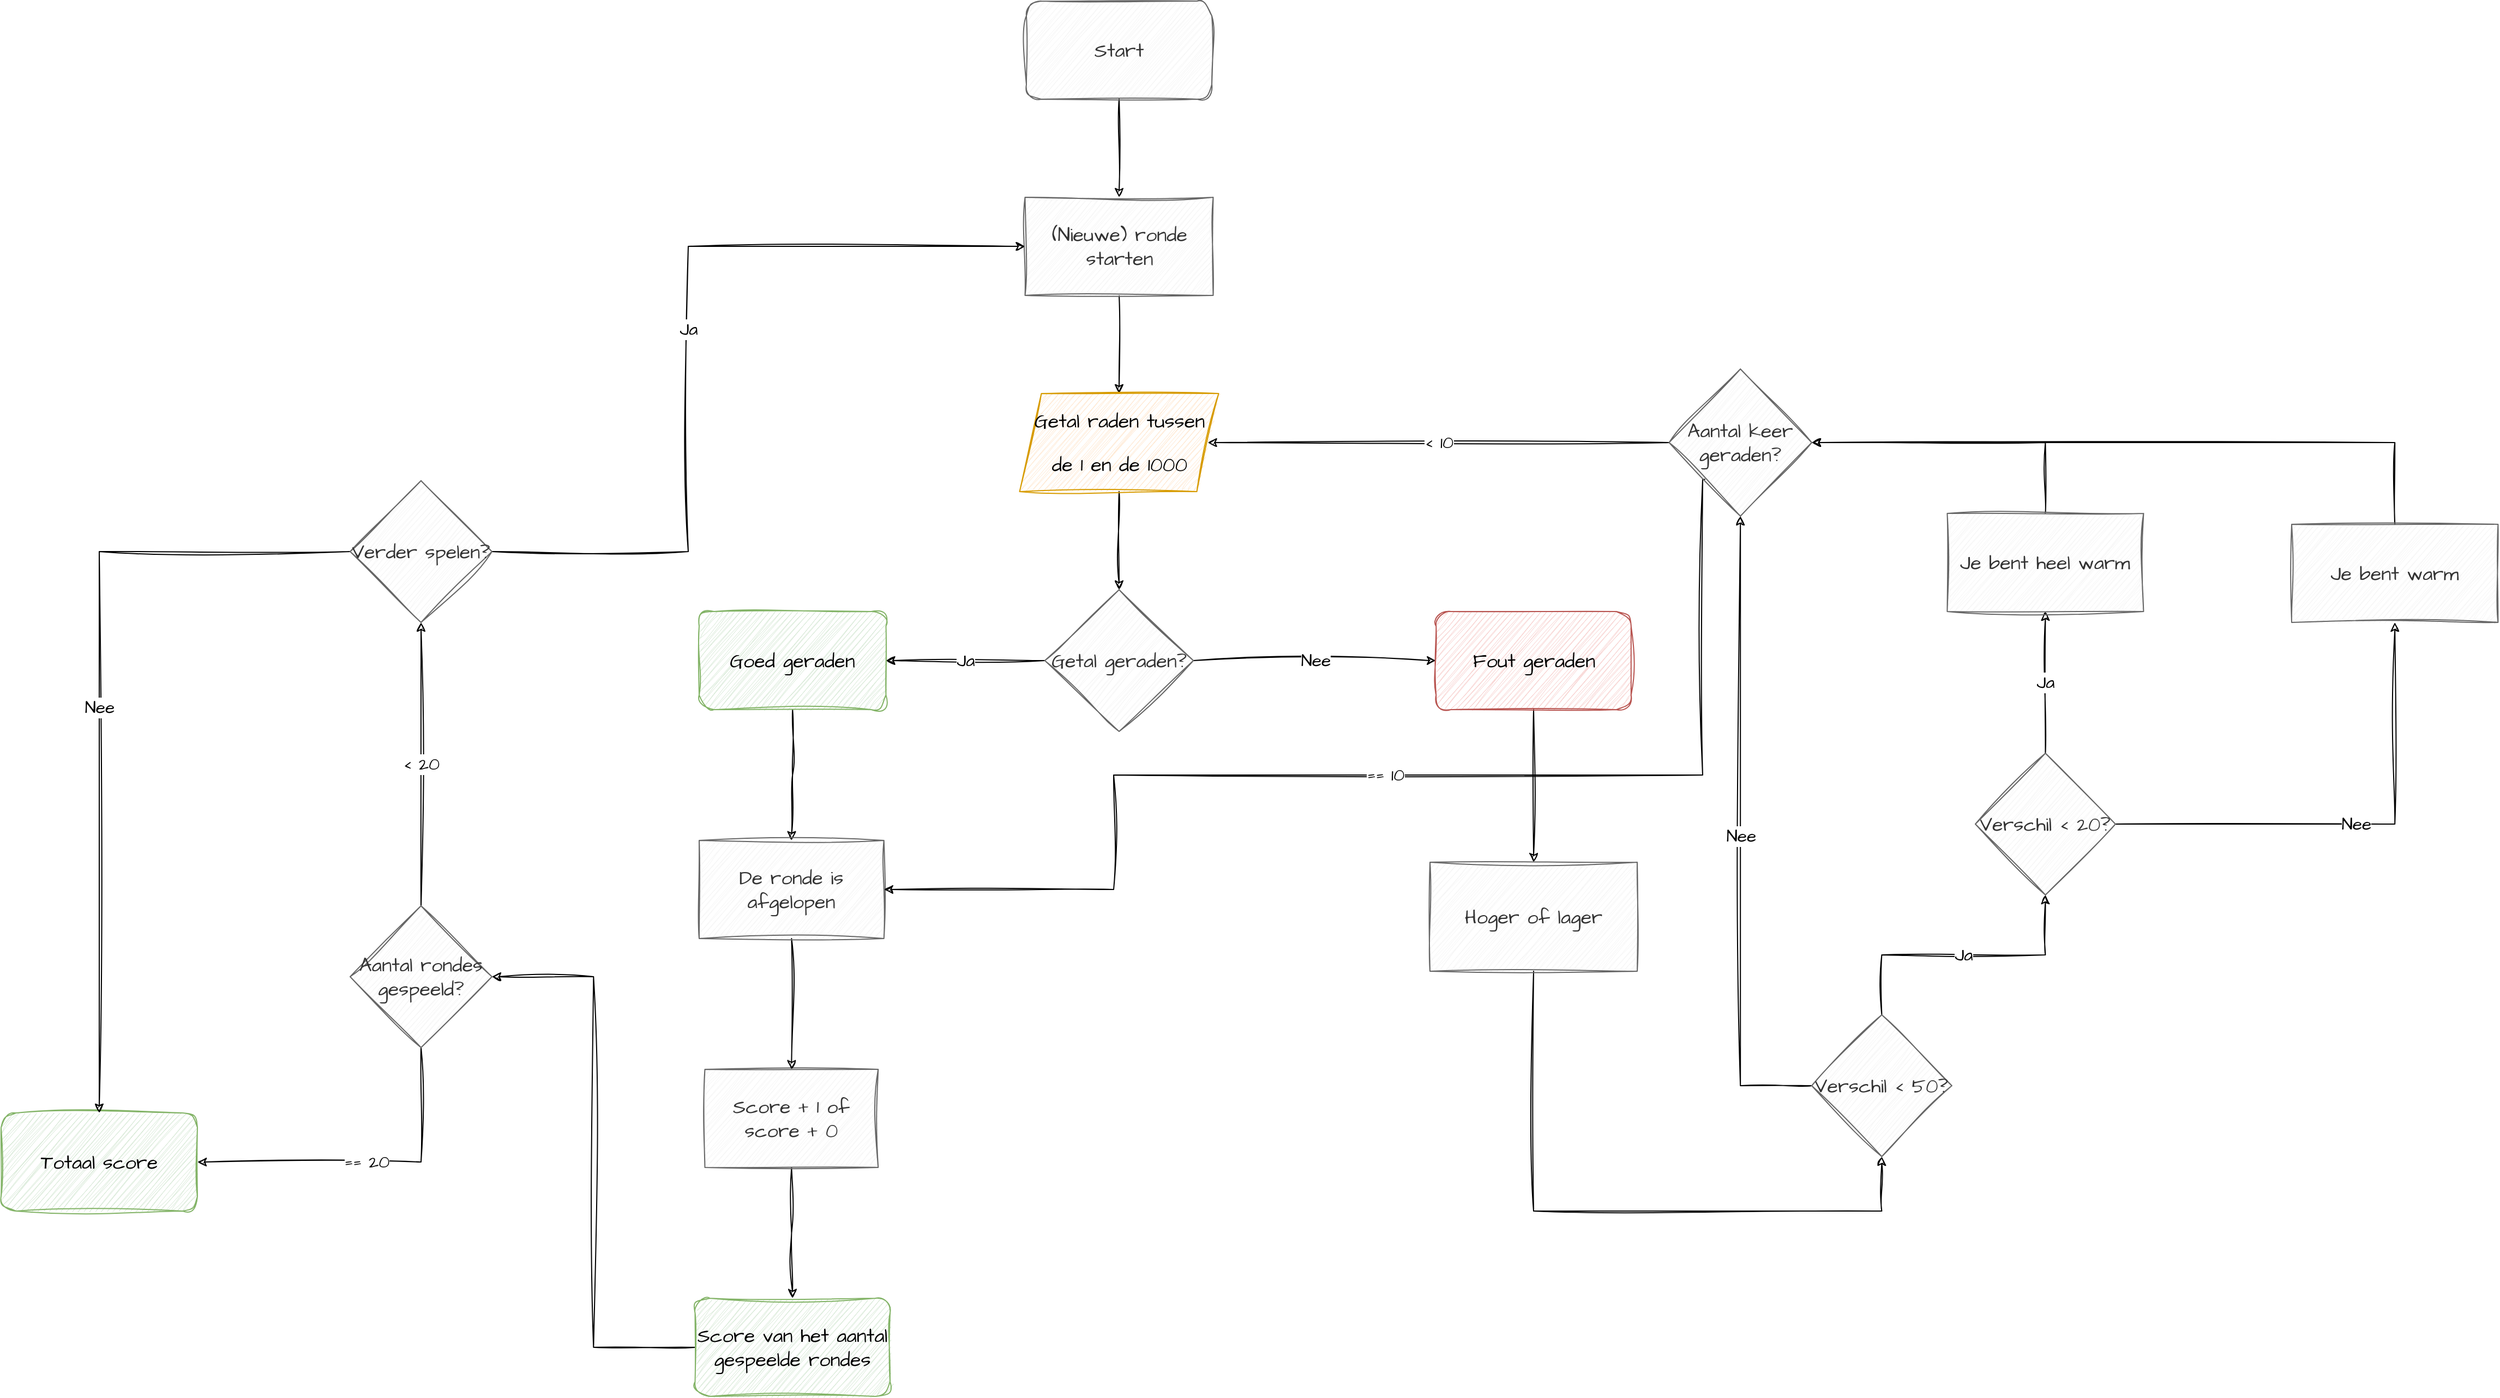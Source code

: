 <mxfile version="23.1.1" type="device">
  <diagram name="Pagina-1" id="86XxUkd9Ytf5J9jopJS4">
    <mxGraphModel dx="742" dy="421" grid="1" gridSize="10" guides="1" tooltips="1" connect="1" arrows="1" fold="1" page="1" pageScale="1" pageWidth="4681" pageHeight="3300" math="0" shadow="0">
      <root>
        <mxCell id="0" />
        <mxCell id="1" parent="0" />
        <mxCell id="ijPyet67MNjV_9AJ14ty-20" style="edgeStyle=orthogonalEdgeStyle;rounded=0;sketch=1;hachureGap=4;jiggle=2;curveFitting=1;orthogonalLoop=1;jettySize=auto;html=1;exitX=0.5;exitY=1;exitDx=0;exitDy=0;entryX=0.5;entryY=0;entryDx=0;entryDy=0;fontFamily=Architects Daughter;fontSource=https%3A%2F%2Ffonts.googleapis.com%2Fcss%3Ffamily%3DArchitects%2BDaughter;fontSize=16;" edge="1" parent="1" source="qhAOpf9wNqkCANdFUeo1-2" target="ijPyet67MNjV_9AJ14ty-19">
          <mxGeometry relative="1" as="geometry" />
        </mxCell>
        <mxCell id="qhAOpf9wNqkCANdFUeo1-2" value="Start" style="rounded=1;whiteSpace=wrap;html=1;shadow=0;fillColor=#f5f5f5;fontColor=#333333;strokeColor=#666666;sketch=1;curveFitting=1;jiggle=2;fontFamily=Architects Daughter;fontSource=https%3A%2F%2Ffonts.googleapis.com%2Fcss%3Ffamily%3DArchitects%2BDaughter;fontSize=18;" parent="1" vertex="1">
          <mxGeometry x="2460" y="10" width="170" height="90" as="geometry" />
        </mxCell>
        <mxCell id="ijPyet67MNjV_9AJ14ty-26" style="edgeStyle=orthogonalEdgeStyle;rounded=0;orthogonalLoop=1;jettySize=auto;html=1;exitX=0.5;exitY=1;exitDx=0;exitDy=0;entryX=0.5;entryY=0;entryDx=0;entryDy=0;sketch=1;curveFitting=1;jiggle=2;" edge="1" parent="1" source="ijPyet67MNjV_9AJ14ty-19" target="ijPyet67MNjV_9AJ14ty-25">
          <mxGeometry relative="1" as="geometry" />
        </mxCell>
        <mxCell id="ijPyet67MNjV_9AJ14ty-19" value="(Nieuwe) ronde starten" style="rounded=0;whiteSpace=wrap;html=1;sketch=1;hachureGap=4;jiggle=2;curveFitting=1;fontFamily=Architects Daughter;fontSource=https%3A%2F%2Ffonts.googleapis.com%2Fcss%3Ffamily%3DArchitects%2BDaughter;fontSize=18;fillColor=#f5f5f5;fontColor=#333333;strokeColor=#666666;" vertex="1" parent="1">
          <mxGeometry x="2458.75" y="190" width="172.5" height="90" as="geometry" />
        </mxCell>
        <mxCell id="ijPyet67MNjV_9AJ14ty-28" style="edgeStyle=orthogonalEdgeStyle;rounded=0;sketch=1;hachureGap=4;jiggle=2;curveFitting=1;orthogonalLoop=1;jettySize=auto;html=1;exitX=0.5;exitY=1;exitDx=0;exitDy=0;entryX=0.5;entryY=0;entryDx=0;entryDy=0;fontFamily=Architects Daughter;fontSource=https%3A%2F%2Ffonts.googleapis.com%2Fcss%3Ffamily%3DArchitects%2BDaughter;fontSize=16;" edge="1" parent="1" source="ijPyet67MNjV_9AJ14ty-25" target="ijPyet67MNjV_9AJ14ty-27">
          <mxGeometry relative="1" as="geometry" />
        </mxCell>
        <mxCell id="ijPyet67MNjV_9AJ14ty-25" value="&lt;p style=&quot;font-size: 18px;&quot;&gt;&lt;font style=&quot;font-size: 18px;&quot; face=&quot;Architects Daughter&quot;&gt;Getal raden tussen&lt;/font&gt;&lt;/p&gt;&lt;p style=&quot;font-size: 18px;&quot;&gt;&lt;font style=&quot;font-size: 18px;&quot; face=&quot;Architects Daughter&quot;&gt;de 1 en de 1000&lt;/font&gt;&lt;/p&gt;" style="shape=parallelogram;perimeter=parallelogramPerimeter;whiteSpace=wrap;html=1;fixedSize=1;sketch=1;curveFitting=1;jiggle=2;fillColor=#ffe6cc;strokeColor=#d79b00;fontSize=18;" vertex="1" parent="1">
          <mxGeometry x="2453.75" y="370" width="182.5" height="90" as="geometry" />
        </mxCell>
        <mxCell id="ijPyet67MNjV_9AJ14ty-32" value="Ja" style="edgeStyle=orthogonalEdgeStyle;rounded=0;sketch=1;hachureGap=4;jiggle=2;curveFitting=1;orthogonalLoop=1;jettySize=auto;html=1;exitX=0;exitY=0.5;exitDx=0;exitDy=0;entryX=1;entryY=0.5;entryDx=0;entryDy=0;fontFamily=Architects Daughter;fontSource=https%3A%2F%2Ffonts.googleapis.com%2Fcss%3Ffamily%3DArchitects%2BDaughter;fontSize=16;" edge="1" parent="1" source="ijPyet67MNjV_9AJ14ty-27" target="ijPyet67MNjV_9AJ14ty-31">
          <mxGeometry relative="1" as="geometry" />
        </mxCell>
        <mxCell id="ijPyet67MNjV_9AJ14ty-74" value="Nee" style="edgeStyle=orthogonalEdgeStyle;rounded=0;sketch=1;hachureGap=4;jiggle=2;curveFitting=1;orthogonalLoop=1;jettySize=auto;html=1;exitX=1;exitY=0.5;exitDx=0;exitDy=0;entryX=0;entryY=0.5;entryDx=0;entryDy=0;fontFamily=Architects Daughter;fontSource=https%3A%2F%2Ffonts.googleapis.com%2Fcss%3Ffamily%3DArchitects%2BDaughter;fontSize=16;" edge="1" parent="1" source="ijPyet67MNjV_9AJ14ty-27" target="ijPyet67MNjV_9AJ14ty-73">
          <mxGeometry relative="1" as="geometry" />
        </mxCell>
        <mxCell id="ijPyet67MNjV_9AJ14ty-27" value="Getal geraden?" style="rhombus;whiteSpace=wrap;html=1;sketch=1;hachureGap=4;jiggle=2;curveFitting=1;fontFamily=Architects Daughter;fontSource=https%3A%2F%2Ffonts.googleapis.com%2Fcss%3Ffamily%3DArchitects%2BDaughter;fontSize=18;fillColor=#f5f5f5;fontColor=#333333;strokeColor=#666666;" vertex="1" parent="1">
          <mxGeometry x="2476.87" y="550" width="136.25" height="130" as="geometry" />
        </mxCell>
        <mxCell id="ijPyet67MNjV_9AJ14ty-55" style="edgeStyle=orthogonalEdgeStyle;rounded=0;sketch=1;hachureGap=4;jiggle=2;curveFitting=1;orthogonalLoop=1;jettySize=auto;html=1;exitX=0.5;exitY=1;exitDx=0;exitDy=0;entryX=0.5;entryY=0;entryDx=0;entryDy=0;fontFamily=Architects Daughter;fontSource=https%3A%2F%2Ffonts.googleapis.com%2Fcss%3Ffamily%3DArchitects%2BDaughter;fontSize=16;" edge="1" parent="1" source="ijPyet67MNjV_9AJ14ty-31" target="ijPyet67MNjV_9AJ14ty-54">
          <mxGeometry relative="1" as="geometry" />
        </mxCell>
        <mxCell id="ijPyet67MNjV_9AJ14ty-31" value="Goed geraden" style="rounded=1;whiteSpace=wrap;html=1;sketch=1;hachureGap=4;jiggle=2;curveFitting=1;fontFamily=Architects Daughter;fontSource=https%3A%2F%2Ffonts.googleapis.com%2Fcss%3Ffamily%3DArchitects%2BDaughter;fontSize=18;fillColor=#d5e8d4;strokeColor=#82b366;" vertex="1" parent="1">
          <mxGeometry x="2160" y="570" width="171.25" height="90" as="geometry" />
        </mxCell>
        <mxCell id="ijPyet67MNjV_9AJ14ty-40" style="edgeStyle=orthogonalEdgeStyle;rounded=0;sketch=1;hachureGap=4;jiggle=2;curveFitting=1;orthogonalLoop=1;jettySize=auto;html=1;exitX=0.5;exitY=1;exitDx=0;exitDy=0;entryX=0.5;entryY=0;entryDx=0;entryDy=0;fontFamily=Architects Daughter;fontSource=https%3A%2F%2Ffonts.googleapis.com%2Fcss%3Ffamily%3DArchitects%2BDaughter;fontSize=16;" edge="1" parent="1" source="ijPyet67MNjV_9AJ14ty-34" target="ijPyet67MNjV_9AJ14ty-39">
          <mxGeometry relative="1" as="geometry" />
        </mxCell>
        <mxCell id="ijPyet67MNjV_9AJ14ty-34" value="Score + 1 of score + 0" style="rounded=0;whiteSpace=wrap;html=1;sketch=1;hachureGap=4;jiggle=2;curveFitting=1;fontFamily=Architects Daughter;fontSource=https%3A%2F%2Ffonts.googleapis.com%2Fcss%3Ffamily%3DArchitects%2BDaughter;fontSize=18;fillColor=#f5f5f5;strokeColor=#666666;fontColor=#333333;" vertex="1" parent="1">
          <mxGeometry x="2165.25" y="990" width="158.88" height="90" as="geometry" />
        </mxCell>
        <mxCell id="ijPyet67MNjV_9AJ14ty-43" style="edgeStyle=orthogonalEdgeStyle;rounded=0;sketch=1;hachureGap=4;jiggle=2;curveFitting=1;orthogonalLoop=1;jettySize=auto;html=1;exitX=0;exitY=0.5;exitDx=0;exitDy=0;entryX=1;entryY=0.5;entryDx=0;entryDy=0;fontFamily=Architects Daughter;fontSource=https%3A%2F%2Ffonts.googleapis.com%2Fcss%3Ffamily%3DArchitects%2BDaughter;fontSize=16;" edge="1" parent="1" source="ijPyet67MNjV_9AJ14ty-39" target="ijPyet67MNjV_9AJ14ty-42">
          <mxGeometry relative="1" as="geometry" />
        </mxCell>
        <mxCell id="ijPyet67MNjV_9AJ14ty-39" value="Score van het aantal gespeelde rondes" style="rounded=1;whiteSpace=wrap;html=1;sketch=1;hachureGap=4;jiggle=2;curveFitting=1;fontFamily=Architects Daughter;fontSource=https%3A%2F%2Ffonts.googleapis.com%2Fcss%3Ffamily%3DArchitects%2BDaughter;fontSize=18;fillColor=#d5e8d4;strokeColor=#82b366;" vertex="1" parent="1">
          <mxGeometry x="2156.25" y="1200" width="178.75" height="90" as="geometry" />
        </mxCell>
        <mxCell id="ijPyet67MNjV_9AJ14ty-47" value="&amp;lt; 20" style="edgeStyle=orthogonalEdgeStyle;rounded=0;sketch=1;hachureGap=4;jiggle=2;curveFitting=1;orthogonalLoop=1;jettySize=auto;html=1;exitX=0.5;exitY=0;exitDx=0;exitDy=0;entryX=0.5;entryY=1;entryDx=0;entryDy=0;fontFamily=Architects Daughter;fontSource=https%3A%2F%2Ffonts.googleapis.com%2Fcss%3Ffamily%3DArchitects%2BDaughter;fontSize=16;" edge="1" parent="1" source="ijPyet67MNjV_9AJ14ty-42" target="ijPyet67MNjV_9AJ14ty-46">
          <mxGeometry relative="1" as="geometry" />
        </mxCell>
        <mxCell id="ijPyet67MNjV_9AJ14ty-69" value="== 20" style="edgeStyle=orthogonalEdgeStyle;rounded=0;sketch=1;hachureGap=4;jiggle=2;curveFitting=1;orthogonalLoop=1;jettySize=auto;html=1;exitX=0.5;exitY=1;exitDx=0;exitDy=0;entryX=1;entryY=0.5;entryDx=0;entryDy=0;fontFamily=Architects Daughter;fontSource=https%3A%2F%2Ffonts.googleapis.com%2Fcss%3Ffamily%3DArchitects%2BDaughter;fontSize=16;" edge="1" parent="1" source="ijPyet67MNjV_9AJ14ty-42" target="ijPyet67MNjV_9AJ14ty-44">
          <mxGeometry relative="1" as="geometry" />
        </mxCell>
        <mxCell id="ijPyet67MNjV_9AJ14ty-42" value="Aantal rondes gespeeld?" style="rhombus;whiteSpace=wrap;html=1;sketch=1;hachureGap=4;jiggle=2;curveFitting=1;fontFamily=Architects Daughter;fontSource=https%3A%2F%2Ffonts.googleapis.com%2Fcss%3Ffamily%3DArchitects%2BDaughter;fontSize=18;fillColor=#f5f5f5;fontColor=#333333;strokeColor=#666666;" vertex="1" parent="1">
          <mxGeometry x="1840" y="840" width="130" height="130" as="geometry" />
        </mxCell>
        <mxCell id="ijPyet67MNjV_9AJ14ty-44" value="Totaal score" style="rounded=1;whiteSpace=wrap;html=1;sketch=1;hachureGap=4;jiggle=2;curveFitting=1;fontFamily=Architects Daughter;fontSource=https%3A%2F%2Ffonts.googleapis.com%2Fcss%3Ffamily%3DArchitects%2BDaughter;fontSize=18;fillColor=#d5e8d4;strokeColor=#82b366;" vertex="1" parent="1">
          <mxGeometry x="1520" y="1030" width="180" height="90" as="geometry" />
        </mxCell>
        <mxCell id="ijPyet67MNjV_9AJ14ty-86" value="Nee" style="edgeStyle=orthogonalEdgeStyle;rounded=0;sketch=1;hachureGap=4;jiggle=2;curveFitting=1;orthogonalLoop=1;jettySize=auto;html=1;exitX=0;exitY=0.5;exitDx=0;exitDy=0;entryX=0.5;entryY=0;entryDx=0;entryDy=0;fontFamily=Architects Daughter;fontSource=https%3A%2F%2Ffonts.googleapis.com%2Fcss%3Ffamily%3DArchitects%2BDaughter;fontSize=16;" edge="1" parent="1" source="ijPyet67MNjV_9AJ14ty-46" target="ijPyet67MNjV_9AJ14ty-44">
          <mxGeometry relative="1" as="geometry" />
        </mxCell>
        <mxCell id="ijPyet67MNjV_9AJ14ty-87" value="Ja" style="edgeStyle=orthogonalEdgeStyle;rounded=0;sketch=1;hachureGap=4;jiggle=2;curveFitting=1;orthogonalLoop=1;jettySize=auto;html=1;exitX=1;exitY=0.5;exitDx=0;exitDy=0;entryX=0;entryY=0.5;entryDx=0;entryDy=0;fontFamily=Architects Daughter;fontSource=https%3A%2F%2Ffonts.googleapis.com%2Fcss%3Ffamily%3DArchitects%2BDaughter;fontSize=16;" edge="1" parent="1" source="ijPyet67MNjV_9AJ14ty-46" target="ijPyet67MNjV_9AJ14ty-19">
          <mxGeometry relative="1" as="geometry">
            <Array as="points">
              <mxPoint x="2150" y="515" />
              <mxPoint x="2150" y="235" />
            </Array>
          </mxGeometry>
        </mxCell>
        <mxCell id="ijPyet67MNjV_9AJ14ty-46" value="Verder spelen?" style="rhombus;whiteSpace=wrap;html=1;sketch=1;hachureGap=4;jiggle=2;curveFitting=1;fontFamily=Architects Daughter;fontSource=https%3A%2F%2Ffonts.googleapis.com%2Fcss%3Ffamily%3DArchitects%2BDaughter;fontSize=18;fillColor=#f5f5f5;fontColor=#333333;strokeColor=#666666;" vertex="1" parent="1">
          <mxGeometry x="1840" y="450" width="130" height="130" as="geometry" />
        </mxCell>
        <mxCell id="ijPyet67MNjV_9AJ14ty-56" style="edgeStyle=orthogonalEdgeStyle;rounded=0;sketch=1;hachureGap=4;jiggle=2;curveFitting=1;orthogonalLoop=1;jettySize=auto;html=1;exitX=0.5;exitY=1;exitDx=0;exitDy=0;entryX=0.5;entryY=0;entryDx=0;entryDy=0;fontFamily=Architects Daughter;fontSource=https%3A%2F%2Ffonts.googleapis.com%2Fcss%3Ffamily%3DArchitects%2BDaughter;fontSize=16;" edge="1" parent="1" source="ijPyet67MNjV_9AJ14ty-54" target="ijPyet67MNjV_9AJ14ty-34">
          <mxGeometry relative="1" as="geometry" />
        </mxCell>
        <mxCell id="ijPyet67MNjV_9AJ14ty-54" value="De ronde is afgelopen" style="rounded=0;whiteSpace=wrap;html=1;sketch=1;hachureGap=4;jiggle=2;curveFitting=1;fontFamily=Architects Daughter;fontSource=https%3A%2F%2Ffonts.googleapis.com%2Fcss%3Ffamily%3DArchitects%2BDaughter;fontSize=18;fillColor=#f5f5f5;fontColor=#333333;strokeColor=#666666;" vertex="1" parent="1">
          <mxGeometry x="2160" y="780" width="169.38" height="90" as="geometry" />
        </mxCell>
        <mxCell id="ijPyet67MNjV_9AJ14ty-92" style="edgeStyle=orthogonalEdgeStyle;rounded=0;sketch=1;hachureGap=4;jiggle=2;curveFitting=1;orthogonalLoop=1;jettySize=auto;html=1;exitX=0.5;exitY=1;exitDx=0;exitDy=0;entryX=0.5;entryY=0;entryDx=0;entryDy=0;fontFamily=Architects Daughter;fontSource=https%3A%2F%2Ffonts.googleapis.com%2Fcss%3Ffamily%3DArchitects%2BDaughter;fontSize=16;" edge="1" parent="1" source="ijPyet67MNjV_9AJ14ty-73" target="ijPyet67MNjV_9AJ14ty-76">
          <mxGeometry relative="1" as="geometry" />
        </mxCell>
        <mxCell id="ijPyet67MNjV_9AJ14ty-73" value="Fout geraden" style="rounded=1;whiteSpace=wrap;html=1;sketch=1;hachureGap=4;jiggle=2;curveFitting=1;fontFamily=Architects Daughter;fontSource=https%3A%2F%2Ffonts.googleapis.com%2Fcss%3Ffamily%3DArchitects%2BDaughter;fontSize=18;fillColor=#f8cecc;strokeColor=#b85450;" vertex="1" parent="1">
          <mxGeometry x="2835.63" y="570" width="178.75" height="90" as="geometry" />
        </mxCell>
        <mxCell id="ijPyet67MNjV_9AJ14ty-96" style="edgeStyle=orthogonalEdgeStyle;rounded=0;sketch=1;hachureGap=4;jiggle=2;curveFitting=1;orthogonalLoop=1;jettySize=auto;html=1;exitX=0.5;exitY=1;exitDx=0;exitDy=0;entryX=0.5;entryY=1;entryDx=0;entryDy=0;fontFamily=Architects Daughter;fontSource=https%3A%2F%2Ffonts.googleapis.com%2Fcss%3Ffamily%3DArchitects%2BDaughter;fontSize=16;" edge="1" parent="1" source="ijPyet67MNjV_9AJ14ty-76" target="ijPyet67MNjV_9AJ14ty-78">
          <mxGeometry relative="1" as="geometry">
            <Array as="points">
              <mxPoint x="2925" y="1120" />
              <mxPoint x="3244" y="1120" />
            </Array>
          </mxGeometry>
        </mxCell>
        <mxCell id="ijPyet67MNjV_9AJ14ty-76" value="Hoger of lager" style="rounded=0;whiteSpace=wrap;html=1;sketch=1;hachureGap=4;jiggle=2;curveFitting=1;fontFamily=Architects Daughter;fontSource=https%3A%2F%2Ffonts.googleapis.com%2Fcss%3Ffamily%3DArchitects%2BDaughter;fontSize=18;fillColor=#f5f5f5;fontColor=#333333;strokeColor=#666666;" vertex="1" parent="1">
          <mxGeometry x="2830.01" y="800" width="190" height="100" as="geometry" />
        </mxCell>
        <mxCell id="ijPyet67MNjV_9AJ14ty-83" value="Ja" style="edgeStyle=orthogonalEdgeStyle;rounded=0;sketch=1;hachureGap=4;jiggle=2;curveFitting=1;orthogonalLoop=1;jettySize=auto;html=1;exitX=0.5;exitY=0;exitDx=0;exitDy=0;entryX=0.5;entryY=1;entryDx=0;entryDy=0;fontFamily=Architects Daughter;fontSource=https%3A%2F%2Ffonts.googleapis.com%2Fcss%3Ffamily%3DArchitects%2BDaughter;fontSize=16;" edge="1" parent="1" source="ijPyet67MNjV_9AJ14ty-78" target="ijPyet67MNjV_9AJ14ty-81">
          <mxGeometry relative="1" as="geometry" />
        </mxCell>
        <mxCell id="ijPyet67MNjV_9AJ14ty-100" value="Nee" style="edgeStyle=orthogonalEdgeStyle;rounded=0;sketch=1;hachureGap=4;jiggle=2;curveFitting=1;orthogonalLoop=1;jettySize=auto;html=1;exitX=0;exitY=0.5;exitDx=0;exitDy=0;entryX=0.5;entryY=1;entryDx=0;entryDy=0;fontFamily=Architects Daughter;fontSource=https%3A%2F%2Ffonts.googleapis.com%2Fcss%3Ffamily%3DArchitects%2BDaughter;fontSize=16;" edge="1" parent="1" source="ijPyet67MNjV_9AJ14ty-78" target="ijPyet67MNjV_9AJ14ty-99">
          <mxGeometry relative="1" as="geometry" />
        </mxCell>
        <mxCell id="ijPyet67MNjV_9AJ14ty-78" value="Verschil &amp;lt; 50?" style="rhombus;whiteSpace=wrap;html=1;sketch=1;hachureGap=4;jiggle=2;curveFitting=1;fontFamily=Architects Daughter;fontSource=https%3A%2F%2Ffonts.googleapis.com%2Fcss%3Ffamily%3DArchitects%2BDaughter;fontSize=18;fillColor=#f5f5f5;fontColor=#333333;strokeColor=#666666;" vertex="1" parent="1">
          <mxGeometry x="3180" y="940" width="128.44" height="130" as="geometry" />
        </mxCell>
        <mxCell id="ijPyet67MNjV_9AJ14ty-91" value="Ja" style="edgeStyle=orthogonalEdgeStyle;rounded=0;sketch=1;hachureGap=4;jiggle=2;curveFitting=1;orthogonalLoop=1;jettySize=auto;html=1;exitX=0.5;exitY=0;exitDx=0;exitDy=0;entryX=0.5;entryY=1;entryDx=0;entryDy=0;fontFamily=Architects Daughter;fontSource=https%3A%2F%2Ffonts.googleapis.com%2Fcss%3Ffamily%3DArchitects%2BDaughter;fontSize=16;" edge="1" parent="1" source="ijPyet67MNjV_9AJ14ty-81" target="ijPyet67MNjV_9AJ14ty-90">
          <mxGeometry relative="1" as="geometry" />
        </mxCell>
        <mxCell id="ijPyet67MNjV_9AJ14ty-94" value="Nee" style="edgeStyle=orthogonalEdgeStyle;rounded=0;sketch=1;hachureGap=4;jiggle=2;curveFitting=1;orthogonalLoop=1;jettySize=auto;html=1;exitX=1;exitY=0.5;exitDx=0;exitDy=0;entryX=0.5;entryY=1;entryDx=0;entryDy=0;fontFamily=Architects Daughter;fontSource=https%3A%2F%2Ffonts.googleapis.com%2Fcss%3Ffamily%3DArchitects%2BDaughter;fontSize=16;" edge="1" parent="1" source="ijPyet67MNjV_9AJ14ty-81" target="ijPyet67MNjV_9AJ14ty-93">
          <mxGeometry relative="1" as="geometry" />
        </mxCell>
        <mxCell id="ijPyet67MNjV_9AJ14ty-81" value="Verschil &amp;lt; 20?" style="rhombus;whiteSpace=wrap;html=1;sketch=1;hachureGap=4;jiggle=2;curveFitting=1;fontFamily=Architects Daughter;fontSource=https%3A%2F%2Ffonts.googleapis.com%2Fcss%3Ffamily%3DArchitects%2BDaughter;fontSize=18;fillColor=#f5f5f5;fontColor=#333333;strokeColor=#666666;" vertex="1" parent="1">
          <mxGeometry x="3330" y="700" width="128.44" height="130" as="geometry" />
        </mxCell>
        <mxCell id="ijPyet67MNjV_9AJ14ty-101" style="edgeStyle=orthogonalEdgeStyle;rounded=0;sketch=1;hachureGap=4;jiggle=2;curveFitting=1;orthogonalLoop=1;jettySize=auto;html=1;exitX=0.5;exitY=0;exitDx=0;exitDy=0;entryX=1;entryY=0.5;entryDx=0;entryDy=0;fontFamily=Architects Daughter;fontSource=https%3A%2F%2Ffonts.googleapis.com%2Fcss%3Ffamily%3DArchitects%2BDaughter;fontSize=16;" edge="1" parent="1" source="ijPyet67MNjV_9AJ14ty-90" target="ijPyet67MNjV_9AJ14ty-99">
          <mxGeometry relative="1" as="geometry" />
        </mxCell>
        <mxCell id="ijPyet67MNjV_9AJ14ty-90" value="Je bent heel warm" style="rounded=0;whiteSpace=wrap;html=1;sketch=1;hachureGap=4;jiggle=2;curveFitting=1;fontFamily=Architects Daughter;fontSource=https%3A%2F%2Ffonts.googleapis.com%2Fcss%3Ffamily%3DArchitects%2BDaughter;fontSize=18;fillColor=#f5f5f5;fontColor=#333333;strokeColor=#666666;" vertex="1" parent="1">
          <mxGeometry x="3304.22" y="480" width="180" height="90" as="geometry" />
        </mxCell>
        <mxCell id="ijPyet67MNjV_9AJ14ty-102" style="edgeStyle=orthogonalEdgeStyle;rounded=0;sketch=1;hachureGap=4;jiggle=2;curveFitting=1;orthogonalLoop=1;jettySize=auto;html=1;exitX=0.5;exitY=0;exitDx=0;exitDy=0;entryX=1;entryY=0.5;entryDx=0;entryDy=0;fontFamily=Architects Daughter;fontSource=https%3A%2F%2Ffonts.googleapis.com%2Fcss%3Ffamily%3DArchitects%2BDaughter;fontSize=16;" edge="1" parent="1" source="ijPyet67MNjV_9AJ14ty-93" target="ijPyet67MNjV_9AJ14ty-99">
          <mxGeometry relative="1" as="geometry" />
        </mxCell>
        <mxCell id="ijPyet67MNjV_9AJ14ty-93" value="Je bent warm" style="rounded=0;whiteSpace=wrap;html=1;sketch=1;hachureGap=4;jiggle=2;curveFitting=1;fontFamily=Architects Daughter;fontSource=https%3A%2F%2Ffonts.googleapis.com%2Fcss%3Ffamily%3DArchitects%2BDaughter;fontSize=18;fillColor=#f5f5f5;fontColor=#333333;strokeColor=#666666;" vertex="1" parent="1">
          <mxGeometry x="3620" y="490" width="189.22" height="90" as="geometry" />
        </mxCell>
        <mxCell id="ijPyet67MNjV_9AJ14ty-104" value="&amp;lt; 10" style="edgeStyle=orthogonalEdgeStyle;rounded=0;sketch=1;hachureGap=4;jiggle=2;curveFitting=1;orthogonalLoop=1;jettySize=auto;html=1;exitX=0;exitY=0.5;exitDx=0;exitDy=0;entryX=1;entryY=0.5;entryDx=0;entryDy=0;fontFamily=Architects Daughter;fontSource=https%3A%2F%2Ffonts.googleapis.com%2Fcss%3Ffamily%3DArchitects%2BDaughter;fontSize=16;" edge="1" parent="1" source="ijPyet67MNjV_9AJ14ty-99" target="ijPyet67MNjV_9AJ14ty-25">
          <mxGeometry relative="1" as="geometry" />
        </mxCell>
        <mxCell id="ijPyet67MNjV_9AJ14ty-110" value="== 10" style="edgeStyle=orthogonalEdgeStyle;rounded=0;sketch=1;hachureGap=4;jiggle=2;curveFitting=1;orthogonalLoop=1;jettySize=auto;html=1;exitX=0;exitY=1;exitDx=0;exitDy=0;entryX=1;entryY=0.5;entryDx=0;entryDy=0;fontFamily=Architects Daughter;fontSource=https%3A%2F%2Ffonts.googleapis.com%2Fcss%3Ffamily%3DArchitects%2BDaughter;fontSize=16;" edge="1" parent="1" source="ijPyet67MNjV_9AJ14ty-99" target="ijPyet67MNjV_9AJ14ty-54">
          <mxGeometry x="-0.001" relative="1" as="geometry">
            <Array as="points">
              <mxPoint x="3080" y="449" />
              <mxPoint x="3080" y="720" />
              <mxPoint x="2540" y="720" />
              <mxPoint x="2540" y="825" />
            </Array>
            <mxPoint as="offset" />
          </mxGeometry>
        </mxCell>
        <mxCell id="ijPyet67MNjV_9AJ14ty-99" value="Aantal keer geraden?" style="rhombus;whiteSpace=wrap;html=1;sketch=1;hachureGap=4;jiggle=2;curveFitting=1;fontFamily=Architects Daughter;fontSource=https%3A%2F%2Ffonts.googleapis.com%2Fcss%3Ffamily%3DArchitects%2BDaughter;fontSize=18;fillColor=#f5f5f5;fontColor=#333333;strokeColor=#666666;" vertex="1" parent="1">
          <mxGeometry x="3049.22" y="347.5" width="130.78" height="135" as="geometry" />
        </mxCell>
      </root>
    </mxGraphModel>
  </diagram>
</mxfile>
